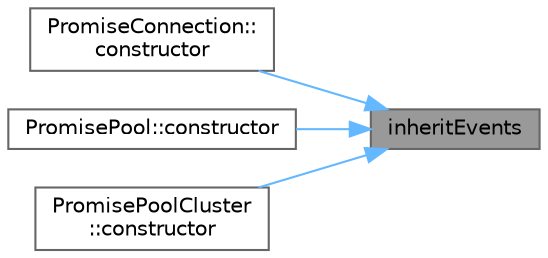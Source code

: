 digraph "inheritEvents"
{
 // INTERACTIVE_SVG=YES
 // LATEX_PDF_SIZE
  bgcolor="transparent";
  edge [fontname=Helvetica,fontsize=10,labelfontname=Helvetica,labelfontsize=10];
  node [fontname=Helvetica,fontsize=10,shape=box,height=0.2,width=0.4];
  rankdir="RL";
  Node1 [id="Node000001",label="inheritEvents",height=0.2,width=0.4,color="gray40", fillcolor="grey60", style="filled", fontcolor="black",tooltip=" "];
  Node1 -> Node2 [id="edge4_Node000001_Node000002",dir="back",color="steelblue1",style="solid",tooltip=" "];
  Node2 [id="Node000002",label="PromiseConnection::\lconstructor",height=0.2,width=0.4,color="grey40", fillcolor="white", style="filled",URL="$d8/d64/a00828_aba6024db3f5b266ddc26ccd132f0b72c.html#aba6024db3f5b266ddc26ccd132f0b72c",tooltip=" "];
  Node1 -> Node3 [id="edge5_Node000001_Node000003",dir="back",color="steelblue1",style="solid",tooltip=" "];
  Node3 [id="Node000003",label="PromisePool::constructor",height=0.2,width=0.4,color="grey40", fillcolor="white", style="filled",URL="$d3/d13/a00836_aae401523491783087f2b9fb53fa2c428.html#aae401523491783087f2b9fb53fa2c428",tooltip=" "];
  Node1 -> Node4 [id="edge6_Node000001_Node000004",dir="back",color="steelblue1",style="solid",tooltip=" "];
  Node4 [id="Node000004",label="PromisePoolCluster\l::constructor",height=0.2,width=0.4,color="grey40", fillcolor="white", style="filled",URL="$d9/d61/a00840_a975fdf71d7349887b001f3b86cbf0f81.html#a975fdf71d7349887b001f3b86cbf0f81",tooltip=" "];
}
